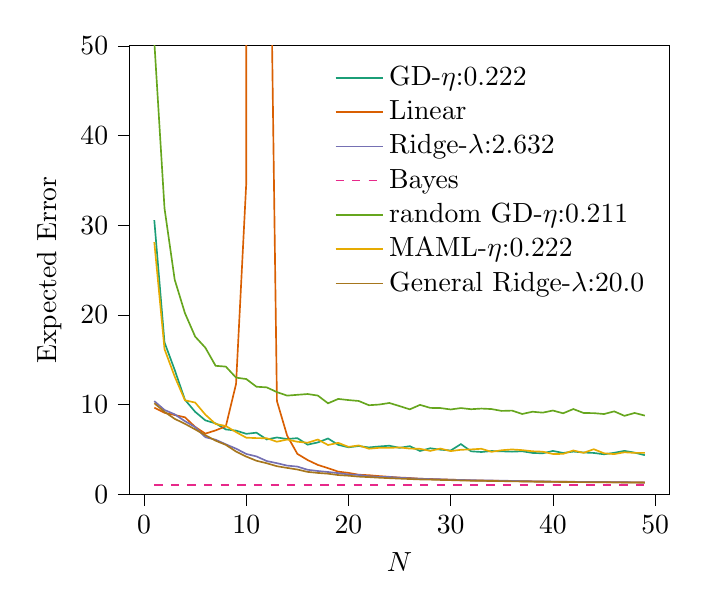 % This file was created with tikzplotlib v0.10.1.
\begin{tikzpicture}

\definecolor{chocolate217952}{RGB}{217,95,2}
\definecolor{darkcyan27158119}{RGB}{27,158,119}
\definecolor{darkgoldenrod16611829}{RGB}{166,118,29}
\definecolor{darkgray176}{RGB}{176,176,176}
\definecolor{deeppink23141138}{RGB}{231,41,138}
\definecolor{lightslategray117112179}{RGB}{117,112,179}
\definecolor{olivedrab10216630}{RGB}{102,166,30}
\definecolor{orange2301712}{RGB}{230,171,2}

\begin{axis}[
legend cell align={left},
legend style={fill opacity=0.8, draw opacity=1, text opacity=1, draw=none},
tick align=outside,
tick pos=left,
x grid style={darkgray176},
xlabel={\(\displaystyle N\)},
xmin=-1.4, xmax=51.4,
xtick style={color=black},
y grid style={darkgray176},
ylabel={Expected Error},
ymin=0.0, ymax=50.0,
ytick style={color=black}
]
\addplot [semithick, darkcyan27158119]
table {%
1 30.554
2 16.924
3 13.839
4 10.525
5 9.177
6 8.224
7 7.888
8 7.214
9 7.084
10 6.725
11 6.851
12 6.098
13 6.317
14 6.147
15 6.243
16 5.516
17 5.765
18 6.205
19 5.494
20 5.221
21 5.363
22 5.207
23 5.316
24 5.399
25 5.163
26 5.347
27 4.808
28 5.115
29 4.956
30 4.866
31 5.578
32 4.773
33 4.697
34 4.806
35 4.773
36 4.734
37 4.782
38 4.593
39 4.551
40 4.817
41 4.591
42 4.744
43 4.641
44 4.592
45 4.442
46 4.608
47 4.822
48 4.628
49 4.343
};
\addlegendentry{GD-$\eta$:0.222}
\addplot [semithick, chocolate217952]
table {%
1 9.64
2 9.069
3 8.822
4 8.567
5 7.493
6 6.748
7 7.108
8 7.561
9 12.284
10 34.734
11 4966.912
12 94.059
13 10.376
14 6.517
15 4.489
16 3.802
17 3.258
18 2.898
19 2.506
20 2.369
21 2.165
22 2.108
23 2.011
24 1.929
25 1.847
26 1.799
27 1.714
28 1.689
29 1.646
30 1.612
31 1.575
32 1.535
33 1.515
34 1.497
35 1.477
36 1.454
37 1.443
38 1.426
39 1.4
40 1.39
41 1.377
42 1.362
43 1.355
44 1.342
45 1.336
46 1.321
47 1.32
48 1.306
49 1.3
};
\addlegendentry{Linear}
\addplot [semithick, lightslategray117112179]
table {%
1 10.375
2 9.388
3 8.898
4 8.138
5 7.478
6 6.347
7 6.07
8 5.553
9 5.072
10 4.479
11 4.204
12 3.69
13 3.452
14 3.181
15 3.07
16 2.716
17 2.577
18 2.467
19 2.342
20 2.194
21 2.14
22 1.99
23 1.925
24 1.912
25 1.825
26 1.771
27 1.716
28 1.674
29 1.653
30 1.604
31 1.575
32 1.552
33 1.524
34 1.514
35 1.491
36 1.477
37 1.445
38 1.422
39 1.416
40 1.394
41 1.387
42 1.372
43 1.364
44 1.349
45 1.351
46 1.329
47 1.324
48 1.309
49 1.298
};
\addlegendentry{Ridge-$\lambda$:2.632}
\addplot [semithick, deeppink23141138, dashed]
table {%
1 1.0
2 1.0
3 1.0
4 1.0
5 1.0
6 1.0
7 1.0
8 1.0
9 1.0
10 1.0
11 1.0
12 1.0
13 1.0
14 1.0
15 1.0
16 1.0
17 1.0
18 1.0
19 1.0
20 1.0
21 1.0
22 1.0
23 1.0
24 1.0
25 1.0
26 1.0
27 1.0
28 1.0
29 1.0
30 1.0
31 1.0
32 1.0
33 1.0
34 1.0
35 1.0
36 1.0
37 1.0
38 1.0
39 1.0
40 1.0
41 1.0
42 1.0
43 1.0
44 1.0
45 1.0
46 1.0
47 1.0
48 1.0
49 1.0
};
\addlegendentry{Bayes}
\addplot [semithick, olivedrab10216630]
table {%
1 50.519
2 31.867
3 23.907
4 20.182
5 17.567
6 16.323
7 14.31
8 14.221
9 12.991
10 12.834
11 11.976
12 11.907
13 11.377
14 10.986
15 11.076
16 11.163
17 10.992
18 10.128
19 10.617
20 10.489
21 10.388
22 9.915
23 9.989
24 10.165
25 9.817
26 9.455
27 9.955
28 9.617
29 9.598
30 9.442
31 9.597
32 9.47
33 9.541
34 9.486
35 9.279
36 9.315
37 8.939
38 9.189
39 9.087
40 9.321
41 9.015
42 9.488
43 9.05
44 9.032
45 8.932
46 9.229
47 8.732
48 9.051
49 8.758
};
\addlegendentry{random GD-$\eta$:0.211}
\addplot [semithick, orange2301712]
table {%
1 28.108
2 16.173
3 13.101
4 10.466
5 10.211
6 8.864
7 7.824
8 7.597
9 6.916
10 6.294
11 6.247
12 6.232
13 5.845
14 6.087
15 5.84
16 5.732
17 6.087
18 5.477
19 5.718
20 5.269
21 5.431
22 5.063
23 5.162
24 5.155
25 5.211
26 5.076
27 5.052
28 4.819
29 5.082
30 4.8
31 4.944
32 4.987
33 5.057
34 4.717
35 4.896
36 4.984
37 4.906
38 4.779
39 4.732
40 4.478
41 4.486
42 4.867
43 4.606
44 5.009
45 4.554
46 4.463
47 4.666
48 4.597
49 4.602
};
\addlegendentry{MAML-$\eta$:0.222}
\addplot [semithick, darkgoldenrod16611829]
table {%
1 10.137
2 9.178
3 8.393
4 7.843
5 7.217
6 6.568
7 5.96
8 5.496
9 4.747
10 4.186
11 3.72
12 3.445
13 3.111
14 2.924
15 2.745
16 2.479
17 2.364
18 2.278
19 2.126
20 2.053
21 1.951
22 1.897
23 1.831
24 1.779
25 1.729
26 1.681
27 1.638
28 1.615
29 1.583
30 1.558
31 1.525
32 1.497
33 1.486
34 1.459
35 1.451
36 1.425
37 1.412
38 1.39
39 1.378
40 1.369
41 1.354
42 1.347
43 1.334
44 1.328
45 1.318
46 1.313
47 1.301
48 1.293
49 1.286
};
\addlegendentry{General Ridge-$\lambda$:20.0}
\end{axis}

\end{tikzpicture}
